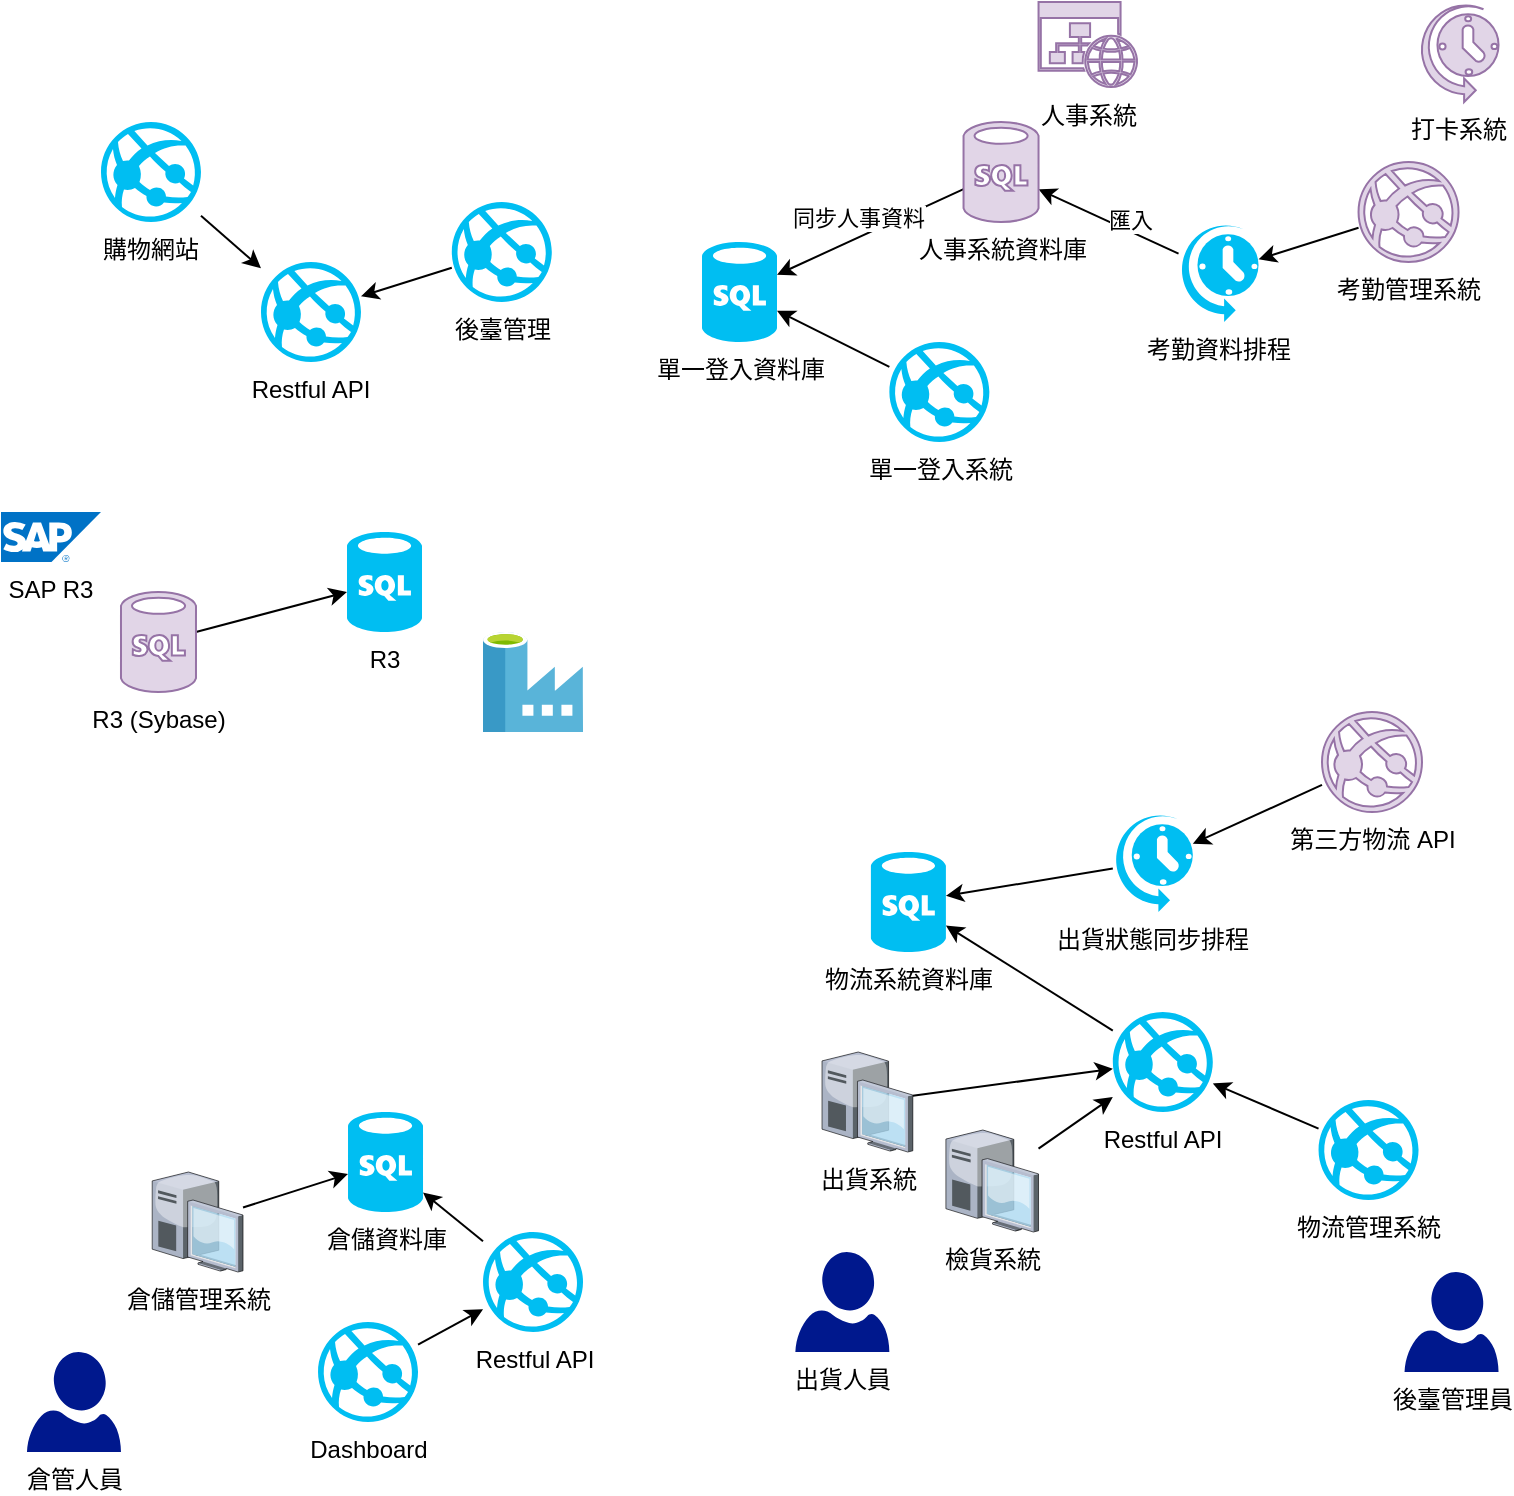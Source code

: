 <mxfile version="13.7.3" type="device"><diagram id="5xONukh1-ux7p0Wc9-aP" name="Page-1"><mxGraphModel dx="716" dy="419" grid="1" gridSize="10" guides="1" tooltips="1" connect="1" arrows="1" fold="1" page="1" pageScale="1" pageWidth="827" pageHeight="1169" math="0" shadow="0"><root><mxCell id="0"/><mxCell id="1" parent="0"/><mxCell id="gyDML2ZEtV-0S2PY3X2I-1" value="SAP R3" style="aspect=fixed;html=1;points=[];align=center;image;fontSize=12;image=img/lib/mscae/SAP_HANA_on_Azure.svg;rounded=0;sketch=0;" vertex="1" parent="1"><mxGeometry x="39.49" y="290" width="50" height="25" as="geometry"/></mxCell><mxCell id="gyDML2ZEtV-0S2PY3X2I-12" value="" style="edgeStyle=none;rounded=1;sketch=0;orthogonalLoop=1;jettySize=auto;html=1;" edge="1" parent="1" source="gyDML2ZEtV-0S2PY3X2I-4" target="gyDML2ZEtV-0S2PY3X2I-5"><mxGeometry relative="1" as="geometry"/></mxCell><mxCell id="gyDML2ZEtV-0S2PY3X2I-4" value="出貨系統" style="verticalLabelPosition=bottom;aspect=fixed;html=1;verticalAlign=top;strokeColor=none;align=center;outlineConnect=0;shape=mxgraph.citrix.desktop;rounded=0;sketch=0;" vertex="1" parent="1"><mxGeometry x="450" y="560" width="45.41" height="50" as="geometry"/></mxCell><mxCell id="gyDML2ZEtV-0S2PY3X2I-11" value="" style="edgeStyle=none;rounded=1;sketch=0;orthogonalLoop=1;jettySize=auto;html=1;" edge="1" parent="1" source="gyDML2ZEtV-0S2PY3X2I-6" target="gyDML2ZEtV-0S2PY3X2I-5"><mxGeometry relative="1" as="geometry"><mxPoint x="658.655" y="544" as="targetPoint"/></mxGeometry></mxCell><mxCell id="gyDML2ZEtV-0S2PY3X2I-6" value="檢貨系統" style="verticalLabelPosition=bottom;aspect=fixed;html=1;verticalAlign=top;strokeColor=none;align=center;outlineConnect=0;shape=mxgraph.citrix.desktop;rounded=0;sketch=0;" vertex="1" parent="1"><mxGeometry x="511.95" y="599" width="46.32" height="51" as="geometry"/></mxCell><mxCell id="gyDML2ZEtV-0S2PY3X2I-9" value="" style="rounded=1;sketch=0;orthogonalLoop=1;jettySize=auto;html=1;" edge="1" parent="1" source="gyDML2ZEtV-0S2PY3X2I-8" target="gyDML2ZEtV-0S2PY3X2I-5"><mxGeometry relative="1" as="geometry"/></mxCell><mxCell id="gyDML2ZEtV-0S2PY3X2I-8" value="物流管理系統" style="verticalLabelPosition=bottom;html=1;verticalAlign=top;align=center;strokeColor=none;fillColor=#00BEF2;shape=mxgraph.azure.azure_website;pointerEvents=1;rounded=0;sketch=0;labelBackgroundColor=#ffffff;" vertex="1" parent="1"><mxGeometry x="698.27" y="584" width="50" height="50" as="geometry"/></mxCell><mxCell id="gyDML2ZEtV-0S2PY3X2I-14" value="" style="edgeStyle=none;rounded=1;sketch=0;orthogonalLoop=1;jettySize=auto;html=1;" edge="1" parent="1" source="gyDML2ZEtV-0S2PY3X2I-5" target="gyDML2ZEtV-0S2PY3X2I-7"><mxGeometry relative="1" as="geometry"><mxPoint x="606.41" y="430" as="targetPoint"/></mxGeometry></mxCell><mxCell id="gyDML2ZEtV-0S2PY3X2I-5" value="Restful API" style="verticalLabelPosition=bottom;html=1;verticalAlign=top;align=center;strokeColor=none;fillColor=#00BEF2;shape=mxgraph.azure.azure_website;pointerEvents=1;rounded=0;sketch=0;labelBackgroundColor=#ffffff;" vertex="1" parent="1"><mxGeometry x="595.41" y="540" width="50" height="50" as="geometry"/></mxCell><mxCell id="gyDML2ZEtV-0S2PY3X2I-19" value="" style="edgeStyle=none;rounded=1;sketch=0;orthogonalLoop=1;jettySize=auto;html=1;" edge="1" parent="1" source="gyDML2ZEtV-0S2PY3X2I-15" target="gyDML2ZEtV-0S2PY3X2I-18"><mxGeometry relative="1" as="geometry"/></mxCell><mxCell id="gyDML2ZEtV-0S2PY3X2I-15" value="R3 (Sybase)" style="verticalLabelPosition=bottom;html=1;verticalAlign=top;align=center;strokeColor=#9673a6;fillColor=#e1d5e7;shape=mxgraph.azure.sql_database;rounded=0;sketch=0;" vertex="1" parent="1"><mxGeometry x="99.49" y="330" width="37.5" height="50" as="geometry"/></mxCell><mxCell id="gyDML2ZEtV-0S2PY3X2I-18" value="R3" style="verticalLabelPosition=bottom;html=1;verticalAlign=top;align=center;strokeColor=none;fillColor=#00BEF2;shape=mxgraph.azure.sql_database;rounded=0;sketch=0;" vertex="1" parent="1"><mxGeometry x="212.5" y="300" width="37.5" height="50" as="geometry"/></mxCell><mxCell id="gyDML2ZEtV-0S2PY3X2I-20" value="" style="aspect=fixed;html=1;points=[];align=center;image;fontSize=12;image=img/lib/mscae/Data_Factory.svg;rounded=0;labelBackgroundColor=#ffffff;sketch=0;" vertex="1" parent="1"><mxGeometry x="280.51" y="350" width="50" height="50" as="geometry"/></mxCell><mxCell id="gyDML2ZEtV-0S2PY3X2I-21" value="Restful API" style="verticalLabelPosition=bottom;html=1;verticalAlign=top;align=center;strokeColor=none;fillColor=#00BEF2;shape=mxgraph.azure.azure_website;pointerEvents=1;rounded=0;sketch=0;labelBackgroundColor=#ffffff;" vertex="1" parent="1"><mxGeometry x="169.49" y="165" width="50" height="50" as="geometry"/></mxCell><mxCell id="gyDML2ZEtV-0S2PY3X2I-24" value="" style="edgeStyle=none;rounded=1;sketch=0;orthogonalLoop=1;jettySize=auto;html=1;" edge="1" parent="1" source="gyDML2ZEtV-0S2PY3X2I-22" target="gyDML2ZEtV-0S2PY3X2I-21"><mxGeometry relative="1" as="geometry"><mxPoint x="267.4" y="230" as="targetPoint"/></mxGeometry></mxCell><mxCell id="gyDML2ZEtV-0S2PY3X2I-22" value="購物網站" style="verticalLabelPosition=bottom;html=1;verticalAlign=top;align=center;strokeColor=none;fillColor=#00BEF2;shape=mxgraph.azure.azure_website;pointerEvents=1;rounded=0;sketch=0;labelBackgroundColor=#ffffff;" vertex="1" parent="1"><mxGeometry x="89.49" y="95" width="50" height="50" as="geometry"/></mxCell><mxCell id="gyDML2ZEtV-0S2PY3X2I-31" value="" style="edgeStyle=none;rounded=1;sketch=0;orthogonalLoop=1;jettySize=auto;html=1;" edge="1" parent="1" source="gyDML2ZEtV-0S2PY3X2I-25" target="gyDML2ZEtV-0S2PY3X2I-26"><mxGeometry relative="1" as="geometry"><mxPoint x="275.51" y="595" as="targetPoint"/></mxGeometry></mxCell><mxCell id="gyDML2ZEtV-0S2PY3X2I-25" value="Restful API" style="verticalLabelPosition=bottom;html=1;verticalAlign=top;align=center;strokeColor=none;fillColor=#00BEF2;shape=mxgraph.azure.azure_website;pointerEvents=1;rounded=0;sketch=0;labelBackgroundColor=#ffffff;" vertex="1" parent="1"><mxGeometry x="280.51" y="650" width="50" height="50" as="geometry"/></mxCell><mxCell id="gyDML2ZEtV-0S2PY3X2I-26" value="倉儲資料庫" style="verticalLabelPosition=bottom;html=1;verticalAlign=top;align=center;strokeColor=none;fillColor=#00BEF2;shape=mxgraph.azure.sql_database;rounded=0;sketch=0;labelBackgroundColor=#ffffff;" vertex="1" parent="1"><mxGeometry x="213.01" y="590" width="37.5" height="50" as="geometry"/></mxCell><mxCell id="gyDML2ZEtV-0S2PY3X2I-29" value="" style="edgeStyle=none;rounded=1;sketch=0;orthogonalLoop=1;jettySize=auto;html=1;" edge="1" parent="1" source="gyDML2ZEtV-0S2PY3X2I-27" target="gyDML2ZEtV-0S2PY3X2I-26"><mxGeometry relative="1" as="geometry"><mxPoint x="281.96" y="755" as="targetPoint"/></mxGeometry></mxCell><mxCell id="gyDML2ZEtV-0S2PY3X2I-27" value="倉儲管理系統" style="verticalLabelPosition=bottom;aspect=fixed;html=1;verticalAlign=top;strokeColor=none;align=center;outlineConnect=0;shape=mxgraph.citrix.desktop;rounded=0;sketch=0;" vertex="1" parent="1"><mxGeometry x="115.1" y="620" width="45.41" height="50" as="geometry"/></mxCell><mxCell id="gyDML2ZEtV-0S2PY3X2I-35" value="" style="edgeStyle=none;rounded=1;sketch=0;orthogonalLoop=1;jettySize=auto;html=1;" edge="1" parent="1" source="gyDML2ZEtV-0S2PY3X2I-33" target="gyDML2ZEtV-0S2PY3X2I-32"><mxGeometry relative="1" as="geometry"/></mxCell><mxCell id="gyDML2ZEtV-0S2PY3X2I-33" value="單一登入系統" style="verticalLabelPosition=bottom;html=1;verticalAlign=top;align=center;strokeColor=none;fillColor=#00BEF2;shape=mxgraph.azure.azure_website;pointerEvents=1;rounded=0;sketch=0;labelBackgroundColor=#ffffff;" vertex="1" parent="1"><mxGeometry x="483.68" y="205" width="50" height="50" as="geometry"/></mxCell><mxCell id="gyDML2ZEtV-0S2PY3X2I-37" value="" style="edgeStyle=none;rounded=1;sketch=0;orthogonalLoop=1;jettySize=auto;html=1;" edge="1" parent="1" source="gyDML2ZEtV-0S2PY3X2I-36" target="gyDML2ZEtV-0S2PY3X2I-21"><mxGeometry relative="1" as="geometry"/></mxCell><mxCell id="gyDML2ZEtV-0S2PY3X2I-36" value="後臺管理" style="verticalLabelPosition=bottom;html=1;verticalAlign=top;align=center;strokeColor=none;fillColor=#00BEF2;shape=mxgraph.azure.azure_website;pointerEvents=1;rounded=0;sketch=0;labelBackgroundColor=#ffffff;" vertex="1" parent="1"><mxGeometry x="264.9" y="135" width="50" height="50" as="geometry"/></mxCell><mxCell id="gyDML2ZEtV-0S2PY3X2I-38" value="人事系統" style="verticalLabelPosition=bottom;html=1;verticalAlign=top;align=center;strokeColor=#9673a6;fillColor=#e1d5e7;shape=mxgraph.azure.website_generic;pointerEvents=1;rounded=0;labelBackgroundColor=#ffffff;sketch=0;" vertex="1" parent="1"><mxGeometry x="558.27" y="35" width="50" height="42.5" as="geometry"/></mxCell><mxCell id="gyDML2ZEtV-0S2PY3X2I-41" value="" style="edgeStyle=none;rounded=1;sketch=0;orthogonalLoop=1;jettySize=auto;html=1;" edge="1" parent="1" source="gyDML2ZEtV-0S2PY3X2I-39" target="gyDML2ZEtV-0S2PY3X2I-32"><mxGeometry relative="1" as="geometry"><mxPoint x="494.93" y="90" as="targetPoint"/></mxGeometry></mxCell><mxCell id="gyDML2ZEtV-0S2PY3X2I-42" value="同步人事資料" style="edgeLabel;html=1;align=center;verticalAlign=middle;resizable=0;points=[];" vertex="1" connectable="0" parent="gyDML2ZEtV-0S2PY3X2I-41"><mxGeometry x="-0.305" relative="1" as="geometry"><mxPoint x="-20.84" y="-1.02" as="offset"/></mxGeometry></mxCell><mxCell id="gyDML2ZEtV-0S2PY3X2I-32" value="單一登入資料庫" style="verticalLabelPosition=bottom;html=1;verticalAlign=top;align=center;strokeColor=none;fillColor=#00BEF2;shape=mxgraph.azure.sql_database;rounded=0;sketch=0;labelBackgroundColor=#ffffff;" vertex="1" parent="1"><mxGeometry x="390" y="155" width="37.5" height="50" as="geometry"/></mxCell><mxCell id="gyDML2ZEtV-0S2PY3X2I-44" value="" style="edgeStyle=none;rounded=1;sketch=0;orthogonalLoop=1;jettySize=auto;html=1;" edge="1" parent="1" source="gyDML2ZEtV-0S2PY3X2I-43" target="gyDML2ZEtV-0S2PY3X2I-25"><mxGeometry relative="1" as="geometry"/></mxCell><mxCell id="gyDML2ZEtV-0S2PY3X2I-43" value="Dashboard" style="verticalLabelPosition=bottom;html=1;verticalAlign=top;align=center;strokeColor=none;fillColor=#00BEF2;shape=mxgraph.azure.azure_website;pointerEvents=1;rounded=0;sketch=0;labelBackgroundColor=#ffffff;" vertex="1" parent="1"><mxGeometry x="198.01" y="695" width="50" height="50" as="geometry"/></mxCell><mxCell id="gyDML2ZEtV-0S2PY3X2I-45" value="打卡系統" style="verticalLabelPosition=bottom;html=1;verticalAlign=top;align=center;strokeColor=#9673a6;fillColor=#e1d5e7;shape=mxgraph.azure.scheduler;pointerEvents=1;rounded=0;labelBackgroundColor=#ffffff;sketch=0;" vertex="1" parent="1"><mxGeometry x="748.27" y="35" width="40" height="50" as="geometry"/></mxCell><mxCell id="gyDML2ZEtV-0S2PY3X2I-49" value="" style="edgeStyle=none;rounded=1;sketch=0;orthogonalLoop=1;jettySize=auto;html=1;" edge="1" parent="1" source="gyDML2ZEtV-0S2PY3X2I-46" target="gyDML2ZEtV-0S2PY3X2I-39"><mxGeometry relative="1" as="geometry"><mxPoint x="538.27" y="224" as="targetPoint"/></mxGeometry></mxCell><mxCell id="gyDML2ZEtV-0S2PY3X2I-50" value="匯入" style="edgeLabel;html=1;align=center;verticalAlign=middle;resizable=0;points=[];" vertex="1" connectable="0" parent="gyDML2ZEtV-0S2PY3X2I-49"><mxGeometry x="-0.234" y="-5" relative="1" as="geometry"><mxPoint as="offset"/></mxGeometry></mxCell><mxCell id="gyDML2ZEtV-0S2PY3X2I-46" value="考勤資料排程" style="verticalLabelPosition=bottom;html=1;verticalAlign=top;align=center;strokeColor=none;fillColor=#00BEF2;shape=mxgraph.azure.scheduler;pointerEvents=1;rounded=0;labelBackgroundColor=#ffffff;sketch=0;" vertex="1" parent="1"><mxGeometry x="628.27" y="145" width="40" height="50" as="geometry"/></mxCell><mxCell id="gyDML2ZEtV-0S2PY3X2I-48" value="" style="edgeStyle=none;rounded=1;sketch=0;orthogonalLoop=1;jettySize=auto;html=1;" edge="1" parent="1" source="gyDML2ZEtV-0S2PY3X2I-47" target="gyDML2ZEtV-0S2PY3X2I-46"><mxGeometry relative="1" as="geometry"/></mxCell><mxCell id="gyDML2ZEtV-0S2PY3X2I-47" value="考勤管理系統" style="verticalLabelPosition=bottom;html=1;verticalAlign=top;align=center;strokeColor=#9673a6;fillColor=#e1d5e7;shape=mxgraph.azure.azure_website;pointerEvents=1;rounded=0;sketch=0;labelBackgroundColor=#ffffff;" vertex="1" parent="1"><mxGeometry x="718.27" y="115" width="50" height="50" as="geometry"/></mxCell><mxCell id="gyDML2ZEtV-0S2PY3X2I-39" value="人事系統資料庫" style="verticalLabelPosition=bottom;html=1;verticalAlign=top;align=center;strokeColor=#9673a6;fillColor=#e1d5e7;shape=mxgraph.azure.sql_database;rounded=0;sketch=0;labelBackgroundColor=#ffffff;" vertex="1" parent="1"><mxGeometry x="520.77" y="95" width="37.5" height="50" as="geometry"/></mxCell><mxCell id="gyDML2ZEtV-0S2PY3X2I-51" value="倉管人員" style="aspect=fixed;pointerEvents=1;shadow=0;dashed=0;html=1;strokeColor=none;labelPosition=center;verticalLabelPosition=bottom;verticalAlign=top;align=center;fillColor=#00188D;shape=mxgraph.azure.user;rounded=0;labelBackgroundColor=#ffffff;sketch=0;" vertex="1" parent="1"><mxGeometry x="52.49" y="710" width="47" height="50" as="geometry"/></mxCell><mxCell id="gyDML2ZEtV-0S2PY3X2I-55" value="" style="edgeStyle=none;rounded=1;sketch=0;orthogonalLoop=1;jettySize=auto;html=1;" edge="1" parent="1" source="gyDML2ZEtV-0S2PY3X2I-53" target="gyDML2ZEtV-0S2PY3X2I-7"><mxGeometry relative="1" as="geometry"/></mxCell><mxCell id="gyDML2ZEtV-0S2PY3X2I-53" value="出貨狀態同步排程" style="verticalLabelPosition=bottom;html=1;verticalAlign=top;align=center;strokeColor=none;fillColor=#00BEF2;shape=mxgraph.azure.scheduler;pointerEvents=1;rounded=0;labelBackgroundColor=#ffffff;sketch=0;" vertex="1" parent="1"><mxGeometry x="595.41" y="440" width="40" height="50" as="geometry"/></mxCell><mxCell id="gyDML2ZEtV-0S2PY3X2I-57" value="" style="edgeStyle=none;rounded=1;sketch=0;orthogonalLoop=1;jettySize=auto;html=1;" edge="1" parent="1" source="gyDML2ZEtV-0S2PY3X2I-54" target="gyDML2ZEtV-0S2PY3X2I-53"><mxGeometry relative="1" as="geometry"/></mxCell><mxCell id="gyDML2ZEtV-0S2PY3X2I-54" value="第三方物流 API" style="verticalLabelPosition=bottom;html=1;verticalAlign=top;align=center;strokeColor=#9673a6;fillColor=#e1d5e7;shape=mxgraph.azure.azure_website;pointerEvents=1;rounded=0;sketch=0;labelBackgroundColor=#ffffff;" vertex="1" parent="1"><mxGeometry x="700" y="390" width="50" height="50" as="geometry"/></mxCell><mxCell id="gyDML2ZEtV-0S2PY3X2I-7" value="物流系統資料庫" style="verticalLabelPosition=bottom;html=1;verticalAlign=top;align=center;strokeColor=none;fillColor=#00BEF2;shape=mxgraph.azure.sql_database;rounded=0;sketch=0;labelBackgroundColor=#ffffff;" vertex="1" parent="1"><mxGeometry x="474.45" y="460" width="37.5" height="50" as="geometry"/></mxCell><mxCell id="gyDML2ZEtV-0S2PY3X2I-58" value="出貨人員" style="aspect=fixed;pointerEvents=1;shadow=0;dashed=0;html=1;strokeColor=none;labelPosition=center;verticalLabelPosition=bottom;verticalAlign=top;align=center;fillColor=#00188D;shape=mxgraph.azure.user;rounded=0;labelBackgroundColor=#ffffff;sketch=0;" vertex="1" parent="1"><mxGeometry x="436.68" y="660" width="47" height="50" as="geometry"/></mxCell><mxCell id="gyDML2ZEtV-0S2PY3X2I-59" value="後臺管理員" style="aspect=fixed;pointerEvents=1;shadow=0;dashed=0;html=1;strokeColor=none;labelPosition=center;verticalLabelPosition=bottom;verticalAlign=top;align=center;fillColor=#00188D;shape=mxgraph.azure.user;rounded=0;labelBackgroundColor=#ffffff;sketch=0;" vertex="1" parent="1"><mxGeometry x="741.27" y="670" width="47" height="50" as="geometry"/></mxCell></root></mxGraphModel></diagram></mxfile>